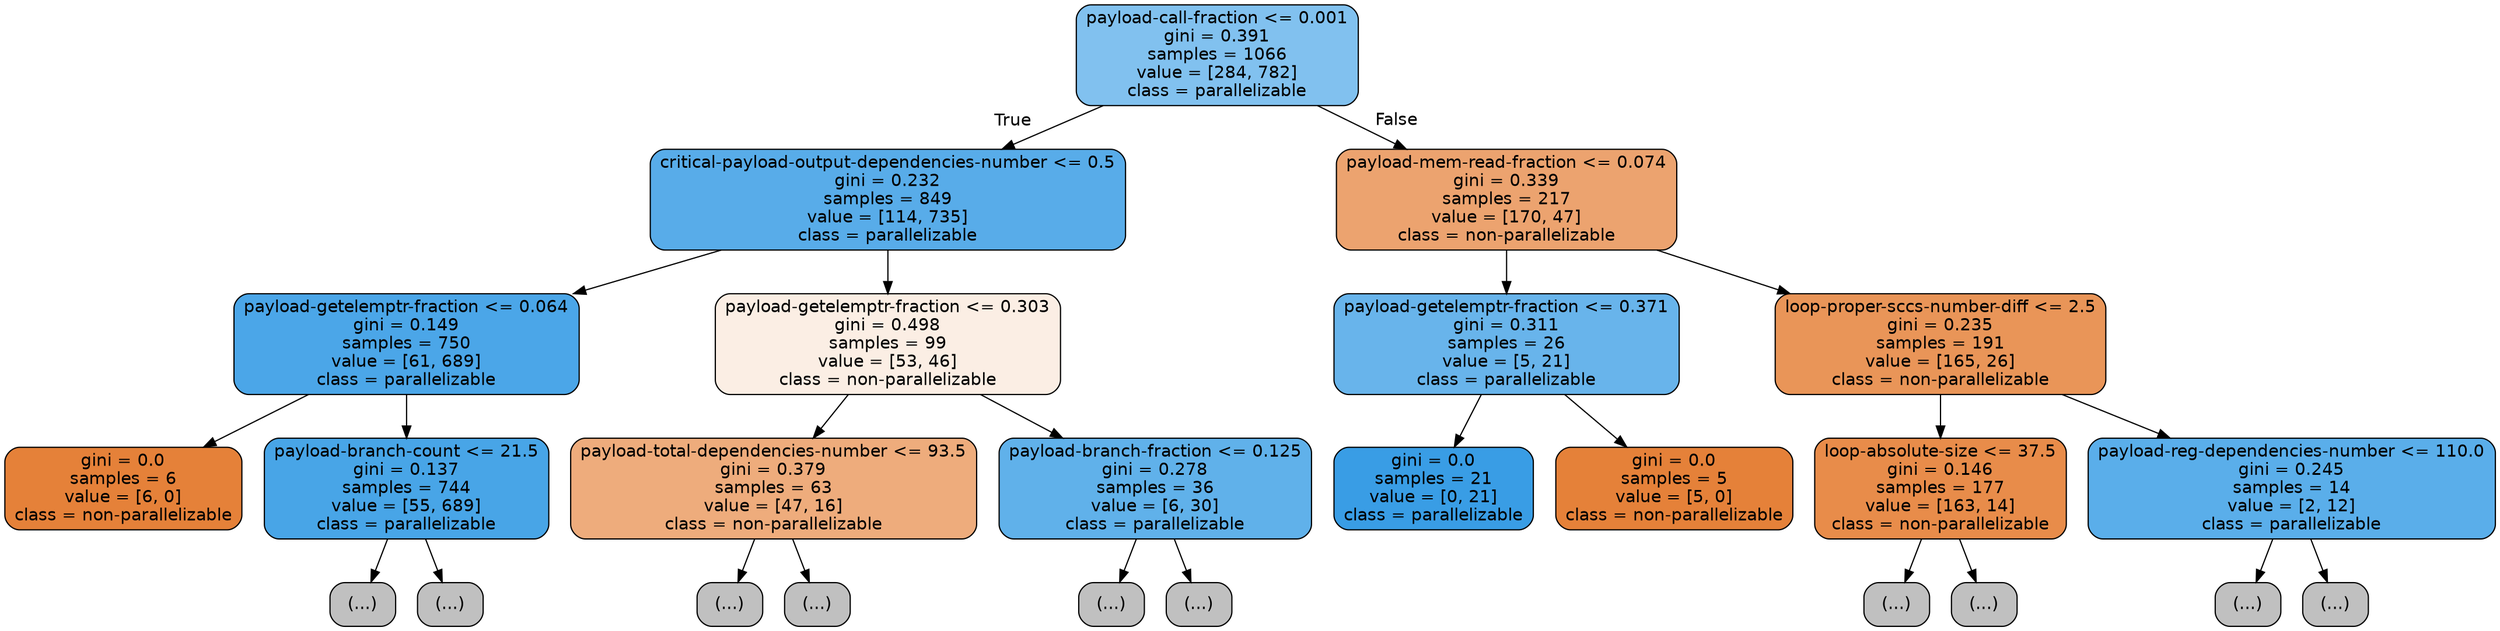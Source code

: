 digraph Tree {
node [shape=box, style="filled, rounded", color="black", fontname=helvetica] ;
edge [fontname=helvetica] ;
0 [label="payload-call-fraction <= 0.001\ngini = 0.391\nsamples = 1066\nvalue = [284, 782]\nclass = parallelizable", fillcolor="#399de5a2"] ;
1 [label="critical-payload-output-dependencies-number <= 0.5\ngini = 0.232\nsamples = 849\nvalue = [114, 735]\nclass = parallelizable", fillcolor="#399de5d7"] ;
0 -> 1 [labeldistance=2.5, labelangle=45, headlabel="True"] ;
2 [label="payload-getelemptr-fraction <= 0.064\ngini = 0.149\nsamples = 750\nvalue = [61, 689]\nclass = parallelizable", fillcolor="#399de5e8"] ;
1 -> 2 ;
3 [label="gini = 0.0\nsamples = 6\nvalue = [6, 0]\nclass = non-parallelizable", fillcolor="#e58139ff"] ;
2 -> 3 ;
4 [label="payload-branch-count <= 21.5\ngini = 0.137\nsamples = 744\nvalue = [55, 689]\nclass = parallelizable", fillcolor="#399de5eb"] ;
2 -> 4 ;
5 [label="(...)", fillcolor="#C0C0C0"] ;
4 -> 5 ;
110 [label="(...)", fillcolor="#C0C0C0"] ;
4 -> 110 ;
111 [label="payload-getelemptr-fraction <= 0.303\ngini = 0.498\nsamples = 99\nvalue = [53, 46]\nclass = non-parallelizable", fillcolor="#e5813922"] ;
1 -> 111 ;
112 [label="payload-total-dependencies-number <= 93.5\ngini = 0.379\nsamples = 63\nvalue = [47, 16]\nclass = non-parallelizable", fillcolor="#e58139a8"] ;
111 -> 112 ;
113 [label="(...)", fillcolor="#C0C0C0"] ;
112 -> 113 ;
124 [label="(...)", fillcolor="#C0C0C0"] ;
112 -> 124 ;
125 [label="payload-branch-fraction <= 0.125\ngini = 0.278\nsamples = 36\nvalue = [6, 30]\nclass = parallelizable", fillcolor="#399de5cc"] ;
111 -> 125 ;
126 [label="(...)", fillcolor="#C0C0C0"] ;
125 -> 126 ;
133 [label="(...)", fillcolor="#C0C0C0"] ;
125 -> 133 ;
134 [label="payload-mem-read-fraction <= 0.074\ngini = 0.339\nsamples = 217\nvalue = [170, 47]\nclass = non-parallelizable", fillcolor="#e58139b9"] ;
0 -> 134 [labeldistance=2.5, labelangle=-45, headlabel="False"] ;
135 [label="payload-getelemptr-fraction <= 0.371\ngini = 0.311\nsamples = 26\nvalue = [5, 21]\nclass = parallelizable", fillcolor="#399de5c2"] ;
134 -> 135 ;
136 [label="gini = 0.0\nsamples = 21\nvalue = [0, 21]\nclass = parallelizable", fillcolor="#399de5ff"] ;
135 -> 136 ;
137 [label="gini = 0.0\nsamples = 5\nvalue = [5, 0]\nclass = non-parallelizable", fillcolor="#e58139ff"] ;
135 -> 137 ;
138 [label="loop-proper-sccs-number-diff <= 2.5\ngini = 0.235\nsamples = 191\nvalue = [165, 26]\nclass = non-parallelizable", fillcolor="#e58139d7"] ;
134 -> 138 ;
139 [label="loop-absolute-size <= 37.5\ngini = 0.146\nsamples = 177\nvalue = [163, 14]\nclass = non-parallelizable", fillcolor="#e58139e9"] ;
138 -> 139 ;
140 [label="(...)", fillcolor="#C0C0C0"] ;
139 -> 140 ;
151 [label="(...)", fillcolor="#C0C0C0"] ;
139 -> 151 ;
158 [label="payload-reg-dependencies-number <= 110.0\ngini = 0.245\nsamples = 14\nvalue = [2, 12]\nclass = parallelizable", fillcolor="#399de5d4"] ;
138 -> 158 ;
159 [label="(...)", fillcolor="#C0C0C0"] ;
158 -> 159 ;
160 [label="(...)", fillcolor="#C0C0C0"] ;
158 -> 160 ;
}